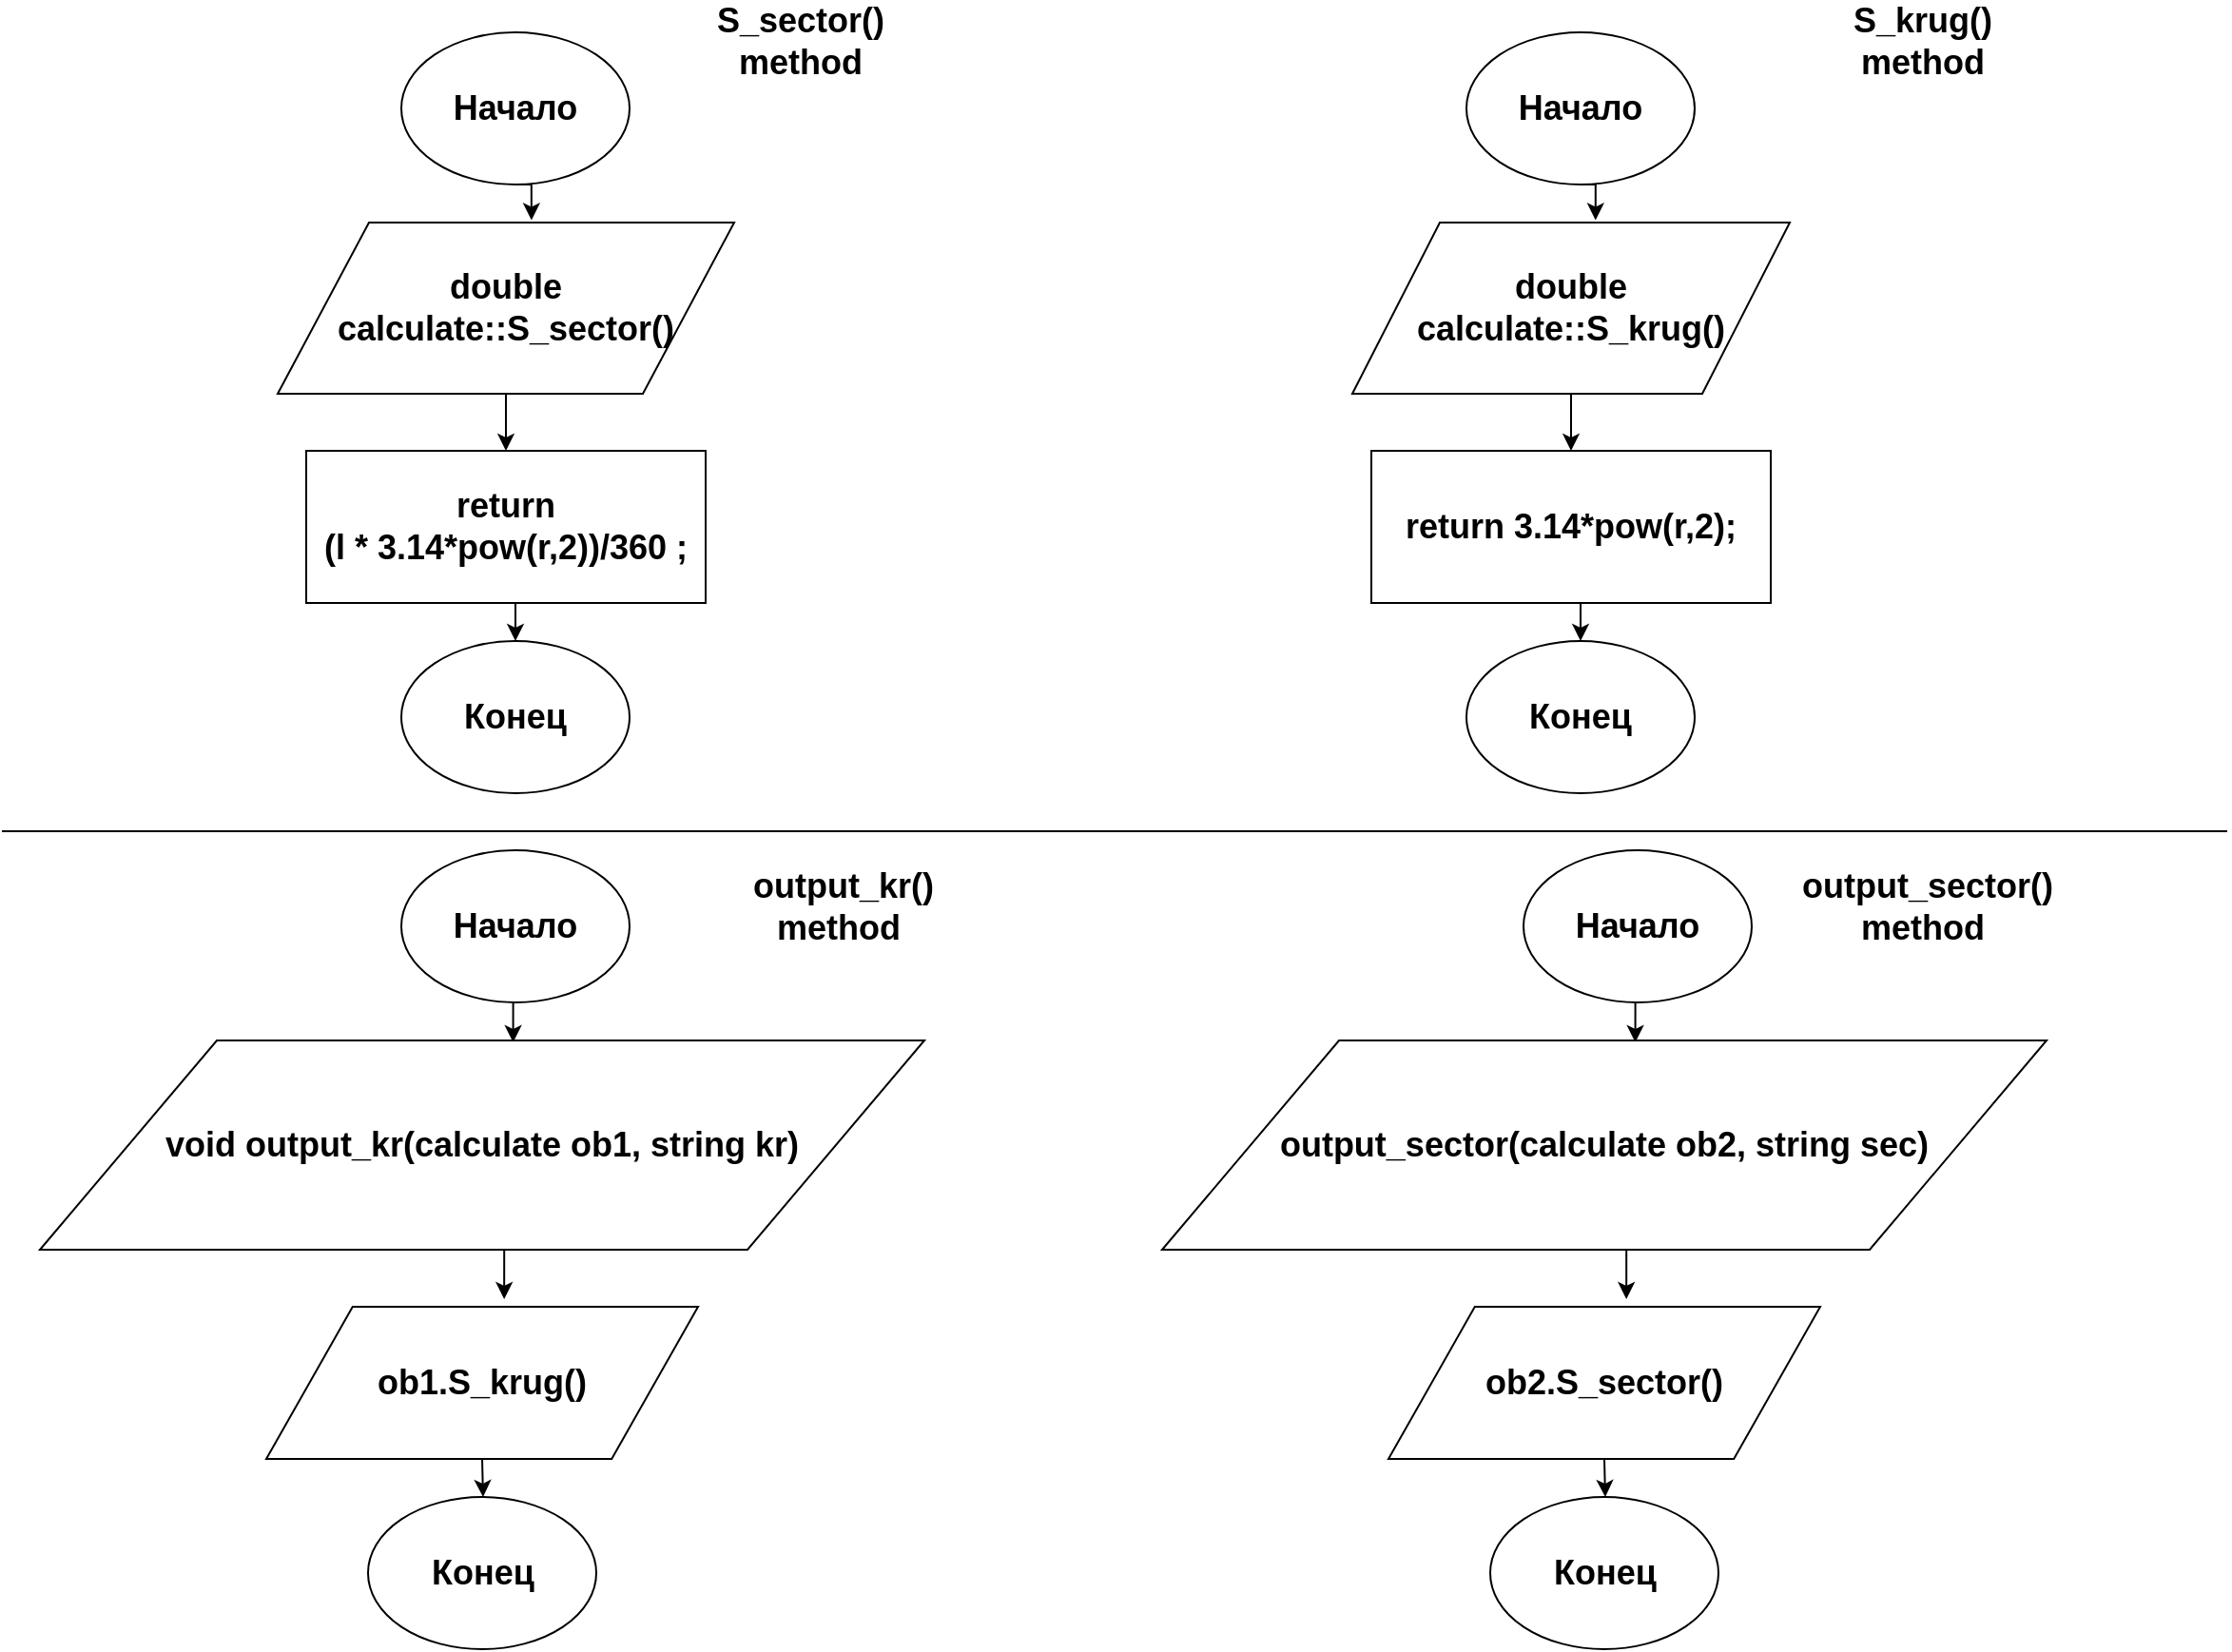 <mxfile version="12.1.1" type="device" pages="1"><diagram id="u2ndDwvyI46Mo0fEJJP-" name="Page-1"><mxGraphModel dx="1422" dy="713" grid="1" gridSize="10" guides="1" tooltips="1" connect="1" arrows="1" fold="1" page="1" pageScale="1" pageWidth="1169" pageHeight="827" math="0" shadow="0"><root><mxCell id="0"/><mxCell id="1" parent="0"/><mxCell id="YLmGS5dg3IWFaaQPZXxR-5" style="edgeStyle=orthogonalEdgeStyle;rounded=0;orthogonalLoop=1;jettySize=auto;html=1;exitX=0.5;exitY=1;exitDx=0;exitDy=0;entryX=0.556;entryY=-0.014;entryDx=0;entryDy=0;entryPerimeter=0;" edge="1" parent="1" source="YLmGS5dg3IWFaaQPZXxR-1" target="YLmGS5dg3IWFaaQPZXxR-3"><mxGeometry relative="1" as="geometry"/></mxCell><mxCell id="YLmGS5dg3IWFaaQPZXxR-1" value="&lt;font style=&quot;font-size: 18px&quot;&gt;&lt;b&gt;Начало&lt;/b&gt;&lt;/font&gt;" style="ellipse;whiteSpace=wrap;html=1;" vertex="1" parent="1"><mxGeometry x="210" y="50" width="120" height="80" as="geometry"/></mxCell><mxCell id="YLmGS5dg3IWFaaQPZXxR-7" style="edgeStyle=orthogonalEdgeStyle;rounded=0;orthogonalLoop=1;jettySize=auto;html=1;exitX=0.5;exitY=1;exitDx=0;exitDy=0;entryX=0.5;entryY=0;entryDx=0;entryDy=0;" edge="1" parent="1" source="YLmGS5dg3IWFaaQPZXxR-3" target="YLmGS5dg3IWFaaQPZXxR-6"><mxGeometry relative="1" as="geometry"/></mxCell><mxCell id="YLmGS5dg3IWFaaQPZXxR-3" value="&lt;font style=&quot;font-size: 18px&quot;&gt;&lt;b&gt;double&lt;br&gt;calculate::S_sector()&lt;/b&gt;&lt;/font&gt;" style="shape=parallelogram;perimeter=parallelogramPerimeter;whiteSpace=wrap;html=1;" vertex="1" parent="1"><mxGeometry x="145" y="150" width="240" height="90" as="geometry"/></mxCell><mxCell id="YLmGS5dg3IWFaaQPZXxR-10" style="edgeStyle=orthogonalEdgeStyle;rounded=0;orthogonalLoop=1;jettySize=auto;html=1;exitX=0.5;exitY=1;exitDx=0;exitDy=0;entryX=0.5;entryY=0;entryDx=0;entryDy=0;" edge="1" parent="1" source="YLmGS5dg3IWFaaQPZXxR-6" target="YLmGS5dg3IWFaaQPZXxR-9"><mxGeometry relative="1" as="geometry"/></mxCell><mxCell id="YLmGS5dg3IWFaaQPZXxR-6" value="&lt;b&gt;&lt;font style=&quot;font-size: 18px&quot;&gt;return &lt;br&gt;(l * 3.14*pow(r,2))/360 ;&lt;/font&gt;&lt;/b&gt;" style="rounded=0;whiteSpace=wrap;html=1;" vertex="1" parent="1"><mxGeometry x="160" y="270" width="210" height="80" as="geometry"/></mxCell><mxCell id="YLmGS5dg3IWFaaQPZXxR-9" value="&lt;font style=&quot;font-size: 18px&quot;&gt;&lt;b&gt;Конец&lt;/b&gt;&lt;/font&gt;" style="ellipse;whiteSpace=wrap;html=1;" vertex="1" parent="1"><mxGeometry x="210" y="370" width="120" height="80" as="geometry"/></mxCell><mxCell id="YLmGS5dg3IWFaaQPZXxR-11" style="edgeStyle=orthogonalEdgeStyle;rounded=0;orthogonalLoop=1;jettySize=auto;html=1;exitX=0.5;exitY=1;exitDx=0;exitDy=0;entryX=0.556;entryY=-0.014;entryDx=0;entryDy=0;entryPerimeter=0;" edge="1" parent="1" source="YLmGS5dg3IWFaaQPZXxR-12" target="YLmGS5dg3IWFaaQPZXxR-14"><mxGeometry relative="1" as="geometry"/></mxCell><mxCell id="YLmGS5dg3IWFaaQPZXxR-12" value="&lt;font style=&quot;font-size: 18px&quot;&gt;&lt;b&gt;Начало&lt;/b&gt;&lt;/font&gt;" style="ellipse;whiteSpace=wrap;html=1;" vertex="1" parent="1"><mxGeometry x="770" y="50" width="120" height="80" as="geometry"/></mxCell><mxCell id="YLmGS5dg3IWFaaQPZXxR-13" style="edgeStyle=orthogonalEdgeStyle;rounded=0;orthogonalLoop=1;jettySize=auto;html=1;exitX=0.5;exitY=1;exitDx=0;exitDy=0;entryX=0.5;entryY=0;entryDx=0;entryDy=0;" edge="1" parent="1" source="YLmGS5dg3IWFaaQPZXxR-14" target="YLmGS5dg3IWFaaQPZXxR-16"><mxGeometry relative="1" as="geometry"/></mxCell><mxCell id="YLmGS5dg3IWFaaQPZXxR-14" value="&lt;font style=&quot;font-size: 18px&quot;&gt;&lt;b&gt;double&lt;br&gt;calculate::S_krug()&lt;/b&gt;&lt;/font&gt;" style="shape=parallelogram;perimeter=parallelogramPerimeter;whiteSpace=wrap;html=1;" vertex="1" parent="1"><mxGeometry x="710" y="150" width="230" height="90" as="geometry"/></mxCell><mxCell id="YLmGS5dg3IWFaaQPZXxR-15" style="edgeStyle=orthogonalEdgeStyle;rounded=0;orthogonalLoop=1;jettySize=auto;html=1;exitX=0.5;exitY=1;exitDx=0;exitDy=0;entryX=0.5;entryY=0;entryDx=0;entryDy=0;" edge="1" parent="1" source="YLmGS5dg3IWFaaQPZXxR-16" target="YLmGS5dg3IWFaaQPZXxR-17"><mxGeometry relative="1" as="geometry"/></mxCell><mxCell id="YLmGS5dg3IWFaaQPZXxR-16" value="&lt;span style=&quot;font-size: 18px&quot;&gt;&lt;b&gt;return 3.14*pow(r,2);&lt;/b&gt;&lt;/span&gt;" style="rounded=0;whiteSpace=wrap;html=1;" vertex="1" parent="1"><mxGeometry x="720" y="270" width="210" height="80" as="geometry"/></mxCell><mxCell id="YLmGS5dg3IWFaaQPZXxR-17" value="&lt;font style=&quot;font-size: 18px&quot;&gt;&lt;b&gt;Конец&lt;/b&gt;&lt;/font&gt;" style="ellipse;whiteSpace=wrap;html=1;" vertex="1" parent="1"><mxGeometry x="770" y="370" width="120" height="80" as="geometry"/></mxCell><mxCell id="YLmGS5dg3IWFaaQPZXxR-18" value="&lt;b&gt;&lt;font style=&quot;font-size: 18px&quot;&gt;S_sector() method&lt;/font&gt;&lt;/b&gt;" style="text;html=1;strokeColor=none;fillColor=none;align=center;verticalAlign=middle;whiteSpace=wrap;rounded=0;" vertex="1" parent="1"><mxGeometry x="380" y="40" width="80" height="30" as="geometry"/></mxCell><mxCell id="YLmGS5dg3IWFaaQPZXxR-19" value="&lt;b&gt;&lt;font style=&quot;font-size: 18px&quot;&gt;S_krug() method&lt;/font&gt;&lt;/b&gt;" style="text;html=1;strokeColor=none;fillColor=none;align=center;verticalAlign=middle;whiteSpace=wrap;rounded=0;" vertex="1" parent="1"><mxGeometry x="970" y="40" width="80" height="30" as="geometry"/></mxCell><mxCell id="YLmGS5dg3IWFaaQPZXxR-27" style="edgeStyle=orthogonalEdgeStyle;rounded=0;orthogonalLoop=1;jettySize=auto;html=1;exitX=0.5;exitY=1;exitDx=0;exitDy=0;entryX=0.535;entryY=0.009;entryDx=0;entryDy=0;entryPerimeter=0;" edge="1" parent="1" source="YLmGS5dg3IWFaaQPZXxR-21" target="YLmGS5dg3IWFaaQPZXxR-23"><mxGeometry relative="1" as="geometry"/></mxCell><mxCell id="YLmGS5dg3IWFaaQPZXxR-21" value="&lt;font style=&quot;font-size: 18px&quot;&gt;&lt;b&gt;Начало&lt;/b&gt;&lt;/font&gt;" style="ellipse;whiteSpace=wrap;html=1;" vertex="1" parent="1"><mxGeometry x="210" y="480" width="120" height="80" as="geometry"/></mxCell><mxCell id="YLmGS5dg3IWFaaQPZXxR-26" style="edgeStyle=orthogonalEdgeStyle;rounded=0;orthogonalLoop=1;jettySize=auto;html=1;exitX=0.5;exitY=1;exitDx=0;exitDy=0;entryX=0.551;entryY=-0.05;entryDx=0;entryDy=0;entryPerimeter=0;" edge="1" parent="1" source="YLmGS5dg3IWFaaQPZXxR-23" target="YLmGS5dg3IWFaaQPZXxR-25"><mxGeometry relative="1" as="geometry"/></mxCell><mxCell id="YLmGS5dg3IWFaaQPZXxR-23" value="&lt;font style=&quot;font-size: 18px&quot;&gt;&lt;b&gt;void output_kr(calculate ob1, string kr)&lt;/b&gt;&lt;/font&gt;" style="shape=parallelogram;perimeter=parallelogramPerimeter;whiteSpace=wrap;html=1;" vertex="1" parent="1"><mxGeometry x="20" y="580" width="465" height="110" as="geometry"/></mxCell><mxCell id="YLmGS5dg3IWFaaQPZXxR-28" style="edgeStyle=orthogonalEdgeStyle;rounded=0;orthogonalLoop=1;jettySize=auto;html=1;exitX=0.5;exitY=1;exitDx=0;exitDy=0;" edge="1" parent="1" source="YLmGS5dg3IWFaaQPZXxR-25"><mxGeometry relative="1" as="geometry"><mxPoint x="253" y="820" as="targetPoint"/></mxGeometry></mxCell><mxCell id="YLmGS5dg3IWFaaQPZXxR-25" value="&lt;b&gt;&lt;font style=&quot;font-size: 18px&quot;&gt;ob1.S_krug()&lt;/font&gt;&lt;/b&gt;" style="shape=parallelogram;perimeter=parallelogramPerimeter;whiteSpace=wrap;html=1;" vertex="1" parent="1"><mxGeometry x="139" y="720" width="227" height="80" as="geometry"/></mxCell><mxCell id="YLmGS5dg3IWFaaQPZXxR-29" value="&lt;font style=&quot;font-size: 18px&quot;&gt;&lt;b&gt;Конец&lt;/b&gt;&lt;/font&gt;" style="ellipse;whiteSpace=wrap;html=1;" vertex="1" parent="1"><mxGeometry x="192.5" y="820" width="120" height="80" as="geometry"/></mxCell><mxCell id="YLmGS5dg3IWFaaQPZXxR-30" style="edgeStyle=orthogonalEdgeStyle;rounded=0;orthogonalLoop=1;jettySize=auto;html=1;exitX=0.5;exitY=1;exitDx=0;exitDy=0;entryX=0.535;entryY=0.009;entryDx=0;entryDy=0;entryPerimeter=0;" edge="1" parent="1" source="YLmGS5dg3IWFaaQPZXxR-31" target="YLmGS5dg3IWFaaQPZXxR-33"><mxGeometry relative="1" as="geometry"/></mxCell><mxCell id="YLmGS5dg3IWFaaQPZXxR-31" value="&lt;font style=&quot;font-size: 18px&quot;&gt;&lt;b&gt;Начало&lt;/b&gt;&lt;/font&gt;" style="ellipse;whiteSpace=wrap;html=1;" vertex="1" parent="1"><mxGeometry x="800" y="480" width="120" height="80" as="geometry"/></mxCell><mxCell id="YLmGS5dg3IWFaaQPZXxR-32" style="edgeStyle=orthogonalEdgeStyle;rounded=0;orthogonalLoop=1;jettySize=auto;html=1;exitX=0.5;exitY=1;exitDx=0;exitDy=0;entryX=0.551;entryY=-0.05;entryDx=0;entryDy=0;entryPerimeter=0;" edge="1" parent="1" source="YLmGS5dg3IWFaaQPZXxR-33" target="YLmGS5dg3IWFaaQPZXxR-35"><mxGeometry relative="1" as="geometry"/></mxCell><mxCell id="YLmGS5dg3IWFaaQPZXxR-33" value="&lt;span style=&quot;font-size: 18px&quot;&gt;&lt;b&gt;output_sector(calculate ob2, string sec)&lt;/b&gt;&lt;/span&gt;" style="shape=parallelogram;perimeter=parallelogramPerimeter;whiteSpace=wrap;html=1;" vertex="1" parent="1"><mxGeometry x="610" y="580" width="465" height="110" as="geometry"/></mxCell><mxCell id="YLmGS5dg3IWFaaQPZXxR-34" style="edgeStyle=orthogonalEdgeStyle;rounded=0;orthogonalLoop=1;jettySize=auto;html=1;exitX=0.5;exitY=1;exitDx=0;exitDy=0;" edge="1" parent="1" source="YLmGS5dg3IWFaaQPZXxR-35"><mxGeometry relative="1" as="geometry"><mxPoint x="843" y="820" as="targetPoint"/></mxGeometry></mxCell><mxCell id="YLmGS5dg3IWFaaQPZXxR-35" value="&lt;b&gt;&lt;font style=&quot;font-size: 18px&quot;&gt;ob2.S_sector()&lt;/font&gt;&lt;/b&gt;" style="shape=parallelogram;perimeter=parallelogramPerimeter;whiteSpace=wrap;html=1;" vertex="1" parent="1"><mxGeometry x="729" y="720" width="227" height="80" as="geometry"/></mxCell><mxCell id="YLmGS5dg3IWFaaQPZXxR-36" value="&lt;font style=&quot;font-size: 18px&quot;&gt;&lt;b&gt;Конец&lt;/b&gt;&lt;/font&gt;" style="ellipse;whiteSpace=wrap;html=1;" vertex="1" parent="1"><mxGeometry x="782.5" y="820" width="120" height="80" as="geometry"/></mxCell><mxCell id="YLmGS5dg3IWFaaQPZXxR-37" value="&lt;b style=&quot;font-size: 18px&quot;&gt;&amp;nbsp;output_kr()&lt;br&gt;method&lt;br&gt;&lt;/b&gt;" style="text;html=1;strokeColor=none;fillColor=none;align=center;verticalAlign=middle;whiteSpace=wrap;rounded=0;" vertex="1" parent="1"><mxGeometry x="420" y="500" width="40" height="20" as="geometry"/></mxCell><mxCell id="YLmGS5dg3IWFaaQPZXxR-38" value="&lt;b style=&quot;font-size: 18px&quot;&gt;&amp;nbsp;output_sector()&lt;br&gt;method&lt;br&gt;&lt;/b&gt;" style="text;html=1;strokeColor=none;fillColor=none;align=center;verticalAlign=middle;whiteSpace=wrap;rounded=0;" vertex="1" parent="1"><mxGeometry x="990" y="500" width="40" height="20" as="geometry"/></mxCell><mxCell id="YLmGS5dg3IWFaaQPZXxR-39" value="" style="endArrow=none;html=1;" edge="1" parent="1"><mxGeometry width="50" height="50" relative="1" as="geometry"><mxPoint y="470" as="sourcePoint"/><mxPoint x="1170" y="470" as="targetPoint"/></mxGeometry></mxCell></root></mxGraphModel></diagram></mxfile>
